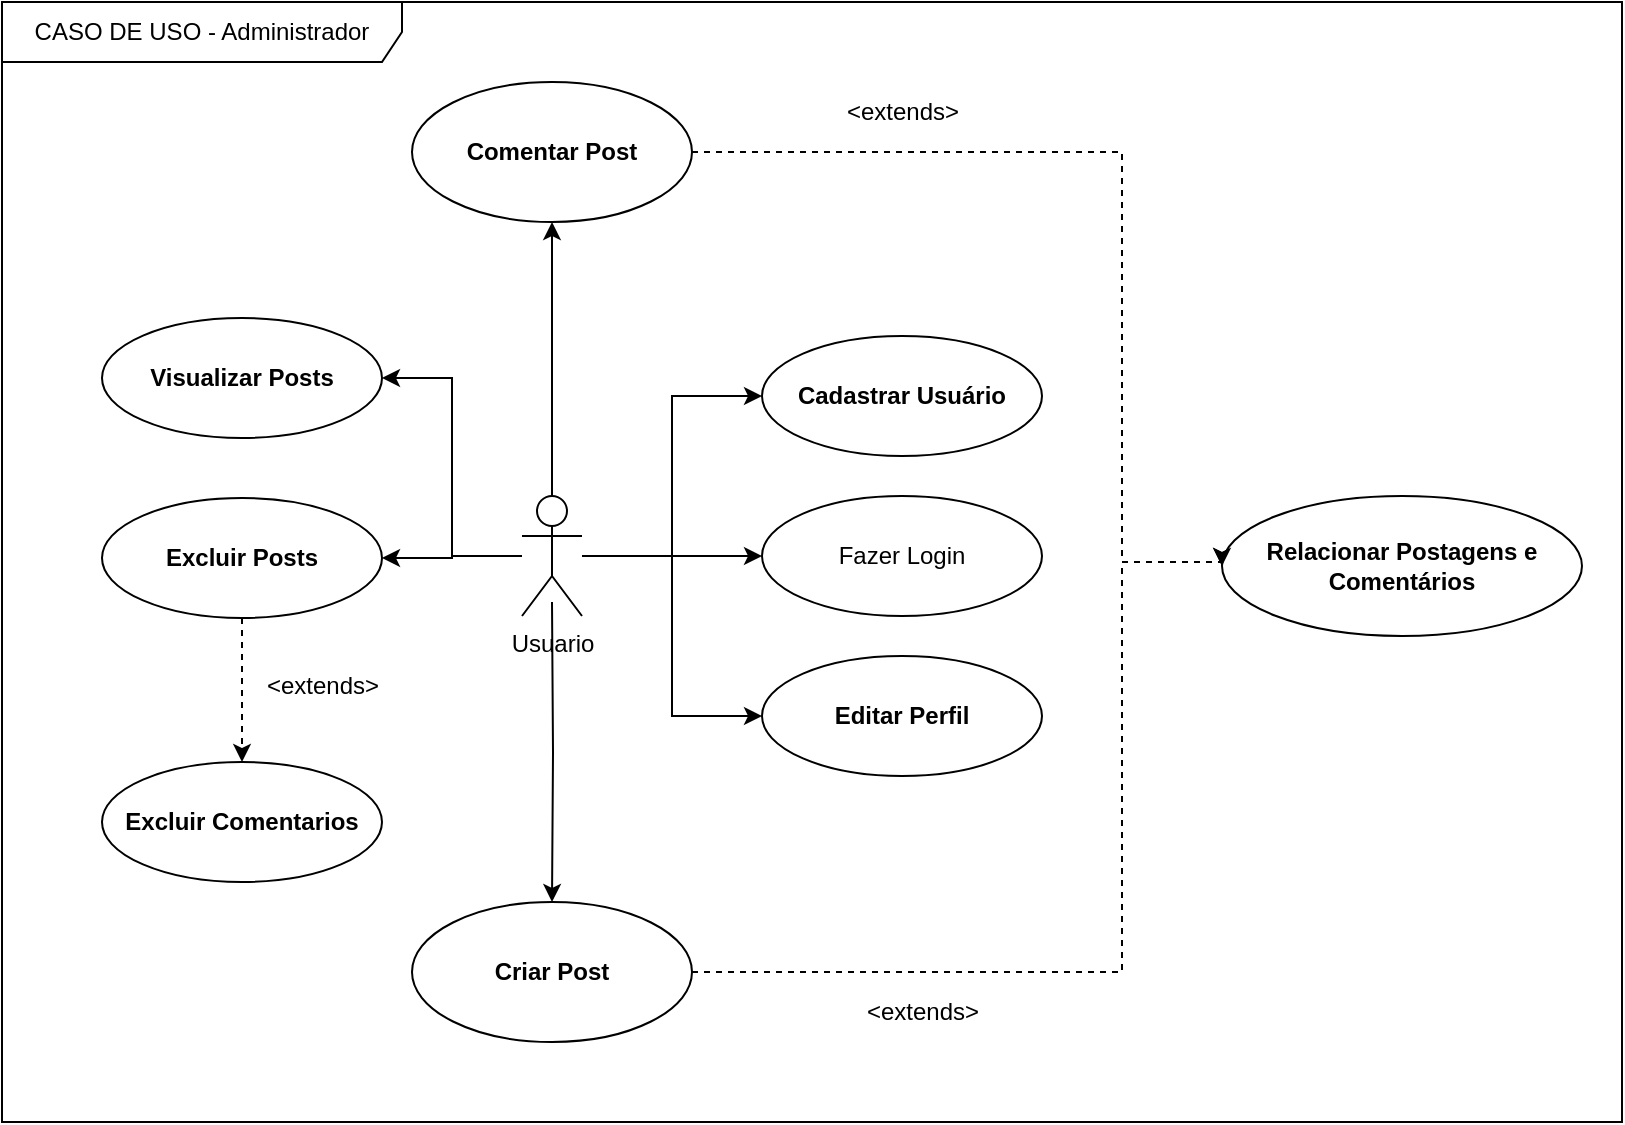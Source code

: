 <mxfile version="27.1.4">
  <diagram name="Página-1" id="_pBhAU1H5xWY1ATLEpE2">
    <mxGraphModel dx="2571" dy="890" grid="1" gridSize="10" guides="1" tooltips="1" connect="1" arrows="1" fold="1" page="1" pageScale="1" pageWidth="827" pageHeight="1169" math="0" shadow="0">
      <root>
        <mxCell id="0" />
        <mxCell id="1" parent="0" />
        <mxCell id="4moywfV-kU5STPwCgtIo-18" style="edgeStyle=orthogonalEdgeStyle;rounded=0;orthogonalLoop=1;jettySize=auto;html=1;entryX=0;entryY=0.5;entryDx=0;entryDy=0;" parent="1" source="4moywfV-kU5STPwCgtIo-1" target="4moywfV-kU5STPwCgtIo-3" edge="1">
          <mxGeometry relative="1" as="geometry" />
        </mxCell>
        <mxCell id="4moywfV-kU5STPwCgtIo-19" style="edgeStyle=orthogonalEdgeStyle;rounded=0;orthogonalLoop=1;jettySize=auto;html=1;entryX=0;entryY=0.5;entryDx=0;entryDy=0;" parent="1" source="4moywfV-kU5STPwCgtIo-1" target="4moywfV-kU5STPwCgtIo-4" edge="1">
          <mxGeometry relative="1" as="geometry" />
        </mxCell>
        <mxCell id="4moywfV-kU5STPwCgtIo-20" style="edgeStyle=orthogonalEdgeStyle;rounded=0;orthogonalLoop=1;jettySize=auto;html=1;entryX=0;entryY=0.5;entryDx=0;entryDy=0;" parent="1" source="4moywfV-kU5STPwCgtIo-1" target="4moywfV-kU5STPwCgtIo-5" edge="1">
          <mxGeometry relative="1" as="geometry" />
        </mxCell>
        <mxCell id="4moywfV-kU5STPwCgtIo-22" value="" style="edgeStyle=orthogonalEdgeStyle;rounded=0;orthogonalLoop=1;jettySize=auto;html=1;" parent="1" target="4moywfV-kU5STPwCgtIo-6" edge="1">
          <mxGeometry relative="1" as="geometry">
            <mxPoint x="205" y="310" as="sourcePoint" />
          </mxGeometry>
        </mxCell>
        <mxCell id="oCv998W_JMqjDXVk1AhT-4" style="edgeStyle=orthogonalEdgeStyle;rounded=0;orthogonalLoop=1;jettySize=auto;html=1;entryX=0.5;entryY=1;entryDx=0;entryDy=0;" edge="1" parent="1" source="4moywfV-kU5STPwCgtIo-1" target="4moywfV-kU5STPwCgtIo-9">
          <mxGeometry relative="1" as="geometry" />
        </mxCell>
        <mxCell id="oCv998W_JMqjDXVk1AhT-6" style="edgeStyle=orthogonalEdgeStyle;rounded=0;orthogonalLoop=1;jettySize=auto;html=1;entryX=1;entryY=0.5;entryDx=0;entryDy=0;" edge="1" parent="1" source="4moywfV-kU5STPwCgtIo-1" target="oCv998W_JMqjDXVk1AhT-1">
          <mxGeometry relative="1" as="geometry" />
        </mxCell>
        <mxCell id="oCv998W_JMqjDXVk1AhT-7" style="edgeStyle=orthogonalEdgeStyle;rounded=0;orthogonalLoop=1;jettySize=auto;html=1;entryX=1;entryY=0.5;entryDx=0;entryDy=0;" edge="1" parent="1" source="4moywfV-kU5STPwCgtIo-1" target="4moywfV-kU5STPwCgtIo-28">
          <mxGeometry relative="1" as="geometry" />
        </mxCell>
        <mxCell id="4moywfV-kU5STPwCgtIo-1" value="Usuario" style="shape=umlActor;verticalLabelPosition=bottom;verticalAlign=top;html=1;outlineConnect=0;" parent="1" vertex="1">
          <mxGeometry x="190" y="257" width="30" height="60" as="geometry" />
        </mxCell>
        <mxCell id="4moywfV-kU5STPwCgtIo-3" value="&lt;strong data-end=&quot;168&quot; data-start=&quot;147&quot;&gt;Cadastrar Usuário&lt;/strong&gt;" style="ellipse;whiteSpace=wrap;html=1;" parent="1" vertex="1">
          <mxGeometry x="310" y="177" width="140" height="60" as="geometry" />
        </mxCell>
        <mxCell id="4moywfV-kU5STPwCgtIo-4" value="Fazer Login" style="ellipse;whiteSpace=wrap;html=1;" parent="1" vertex="1">
          <mxGeometry x="310" y="257" width="140" height="60" as="geometry" />
        </mxCell>
        <mxCell id="4moywfV-kU5STPwCgtIo-5" value="&lt;strong data-end=&quot;385&quot; data-start=&quot;368&quot;&gt;Editar Perfil&lt;/strong&gt;" style="ellipse;whiteSpace=wrap;html=1;" parent="1" vertex="1">
          <mxGeometry x="310" y="337" width="140" height="60" as="geometry" />
        </mxCell>
        <mxCell id="4moywfV-kU5STPwCgtIo-24" style="edgeStyle=orthogonalEdgeStyle;rounded=0;orthogonalLoop=1;jettySize=auto;html=1;entryX=0;entryY=0.5;entryDx=0;entryDy=0;dashed=1;" parent="1" source="4moywfV-kU5STPwCgtIo-6" target="4moywfV-kU5STPwCgtIo-8" edge="1">
          <mxGeometry relative="1" as="geometry">
            <Array as="points">
              <mxPoint x="490" y="495" />
              <mxPoint x="490" y="290" />
              <mxPoint x="540" y="290" />
            </Array>
          </mxGeometry>
        </mxCell>
        <mxCell id="4moywfV-kU5STPwCgtIo-6" value="&lt;strong data-end=&quot;483&quot; data-start=&quot;469&quot;&gt;Criar Post&lt;/strong&gt;" style="ellipse;whiteSpace=wrap;html=1;" parent="1" vertex="1">
          <mxGeometry x="135" y="460" width="140" height="70" as="geometry" />
        </mxCell>
        <mxCell id="4moywfV-kU5STPwCgtIo-8" value="&lt;strong data-end=&quot;1151&quot; data-start=&quot;1113&quot;&gt;Relacionar Postagens e Comentários&lt;/strong&gt;" style="ellipse;whiteSpace=wrap;html=1;" parent="1" vertex="1">
          <mxGeometry x="540" y="257" width="180" height="70" as="geometry" />
        </mxCell>
        <mxCell id="4moywfV-kU5STPwCgtIo-23" style="edgeStyle=orthogonalEdgeStyle;rounded=0;orthogonalLoop=1;jettySize=auto;html=1;entryX=0;entryY=0.5;entryDx=0;entryDy=0;dashed=1;" parent="1" source="4moywfV-kU5STPwCgtIo-9" target="4moywfV-kU5STPwCgtIo-8" edge="1">
          <mxGeometry relative="1" as="geometry">
            <Array as="points">
              <mxPoint x="490" y="85" />
              <mxPoint x="490" y="290" />
              <mxPoint x="540" y="290" />
            </Array>
          </mxGeometry>
        </mxCell>
        <mxCell id="4moywfV-kU5STPwCgtIo-9" value="&lt;strong data-end=&quot;745&quot; data-start=&quot;728&quot;&gt;Comentar Post&lt;/strong&gt;" style="ellipse;whiteSpace=wrap;html=1;" parent="1" vertex="1">
          <mxGeometry x="135" y="50" width="140" height="70" as="geometry" />
        </mxCell>
        <mxCell id="4moywfV-kU5STPwCgtIo-25" value="&amp;lt;extends&amp;gt;" style="text;html=1;align=center;verticalAlign=middle;resizable=0;points=[];autosize=1;strokeColor=none;fillColor=none;" parent="1" vertex="1">
          <mxGeometry x="340" y="50" width="80" height="30" as="geometry" />
        </mxCell>
        <mxCell id="4moywfV-kU5STPwCgtIo-26" value="&amp;lt;extends&amp;gt;" style="text;html=1;align=center;verticalAlign=middle;resizable=0;points=[];autosize=1;strokeColor=none;fillColor=none;" parent="1" vertex="1">
          <mxGeometry x="350" y="500" width="80" height="30" as="geometry" />
        </mxCell>
        <mxCell id="4moywfV-kU5STPwCgtIo-27" value="CASO DE USO - Administrador" style="shape=umlFrame;whiteSpace=wrap;html=1;pointerEvents=0;width=200;height=30;" parent="1" vertex="1">
          <mxGeometry x="-70" y="10" width="810" height="560" as="geometry" />
        </mxCell>
        <mxCell id="4moywfV-kU5STPwCgtIo-28" value="&lt;b&gt;Visualizar Posts&lt;/b&gt;" style="ellipse;whiteSpace=wrap;html=1;" parent="1" vertex="1">
          <mxGeometry x="-20" y="168" width="140" height="60" as="geometry" />
        </mxCell>
        <mxCell id="oCv998W_JMqjDXVk1AhT-10" value="" style="edgeStyle=orthogonalEdgeStyle;rounded=0;orthogonalLoop=1;jettySize=auto;html=1;dashed=1;" edge="1" parent="1" source="oCv998W_JMqjDXVk1AhT-1" target="oCv998W_JMqjDXVk1AhT-9">
          <mxGeometry relative="1" as="geometry" />
        </mxCell>
        <mxCell id="oCv998W_JMqjDXVk1AhT-1" value="&lt;b&gt;Excluir Posts&lt;/b&gt;" style="ellipse;whiteSpace=wrap;html=1;" vertex="1" parent="1">
          <mxGeometry x="-20" y="258" width="140" height="60" as="geometry" />
        </mxCell>
        <mxCell id="oCv998W_JMqjDXVk1AhT-9" value="&lt;b&gt;Excluir Comentarios&lt;/b&gt;" style="ellipse;whiteSpace=wrap;html=1;" vertex="1" parent="1">
          <mxGeometry x="-20" y="390" width="140" height="60" as="geometry" />
        </mxCell>
        <mxCell id="oCv998W_JMqjDXVk1AhT-11" value="&amp;lt;extends&amp;gt;" style="text;html=1;align=center;verticalAlign=middle;resizable=0;points=[];autosize=1;strokeColor=none;fillColor=none;" vertex="1" parent="1">
          <mxGeometry x="50" y="337" width="80" height="30" as="geometry" />
        </mxCell>
      </root>
    </mxGraphModel>
  </diagram>
</mxfile>
